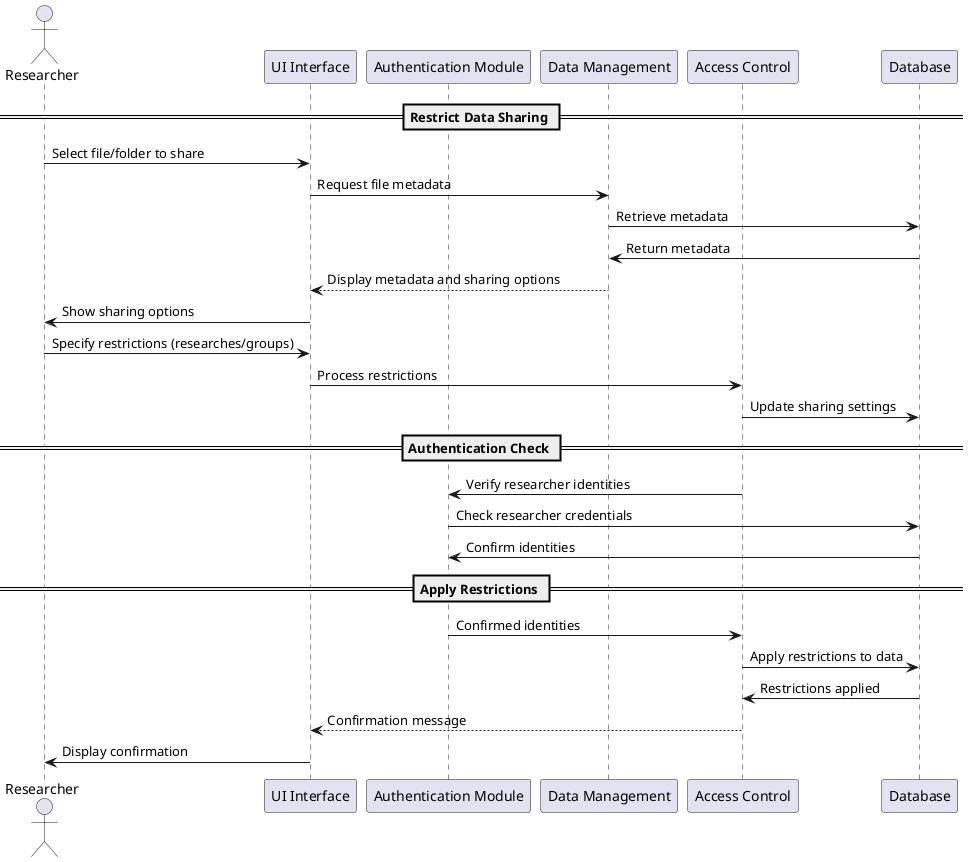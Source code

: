 @startuml
actor Researcher as r
participant "UI Interface" as ui
participant "Authentication Module" as auth
participant "Data Management" as dm
participant "Access Control" as ac
participant "Database" as db

== Restrict Data Sharing ==
r -> ui: Select file/folder to share
ui -> dm: Request file metadata
dm -> db: Retrieve metadata
db -> dm: Return metadata
dm --> ui: Display metadata and sharing options
ui -> r: Show sharing options

r -> ui: Specify restrictions (researches/groups)
ui -> ac: Process restrictions
ac -> db: Update sharing settings

== Authentication Check ==
ac -> auth: Verify researcher identities
auth -> db: Check researcher credentials
db -> auth: Confirm identities

== Apply Restrictions ==
auth -> ac: Confirmed identities
ac -> db: Apply restrictions to data
db -> ac: Restrictions applied
ac --> ui: Confirmation message
ui -> r: Display confirmation

@enduml